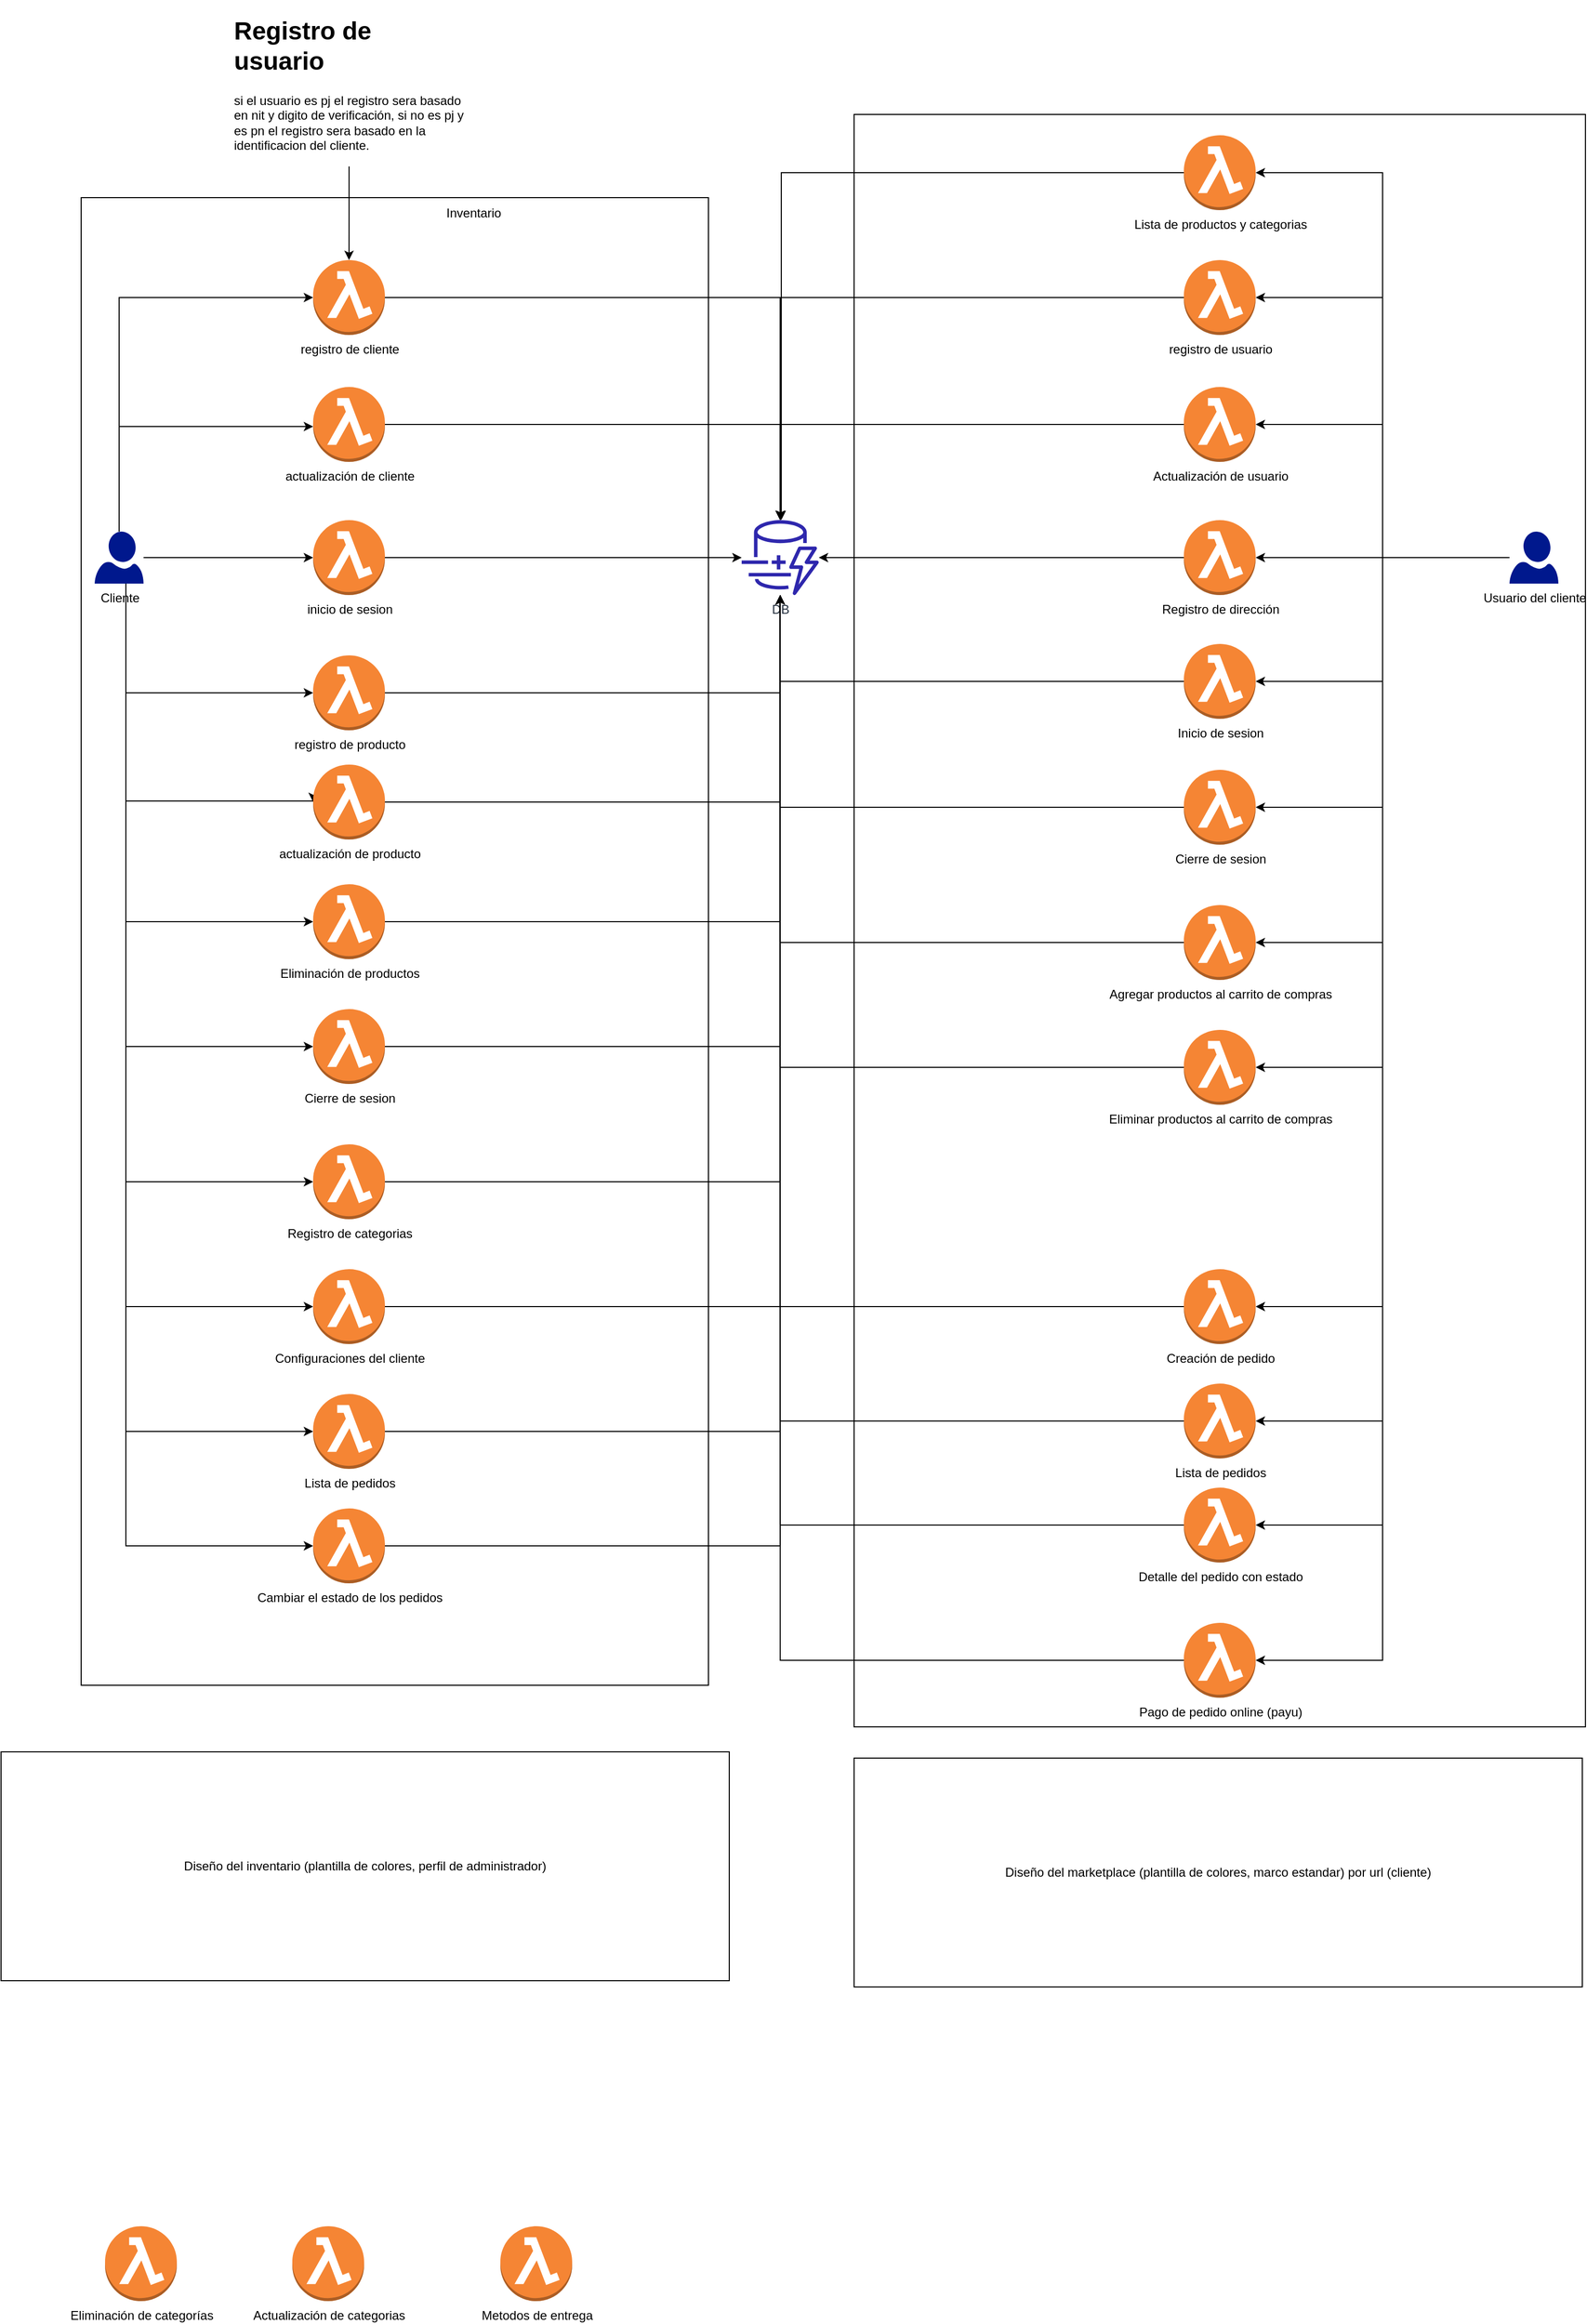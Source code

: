 <mxfile version="20.6.0" type="github">
  <diagram id="SWwhn6ygmo-2-rlE_U04" name="Página-1">
    <mxGraphModel dx="2249" dy="1955" grid="1" gridSize="10" guides="1" tooltips="1" connect="1" arrows="1" fold="1" page="1" pageScale="1" pageWidth="827" pageHeight="1169" math="0" shadow="0">
      <root>
        <mxCell id="0" />
        <mxCell id="1" parent="0" />
        <mxCell id="IfckHsPQXAhz1a2Asdhg-8" value="" style="rounded=0;whiteSpace=wrap;html=1;" parent="1" vertex="1">
          <mxGeometry x="37" y="40" width="603" height="1430" as="geometry" />
        </mxCell>
        <mxCell id="IfckHsPQXAhz1a2Asdhg-2" value="DB" style="sketch=0;outlineConnect=0;fontColor=#232F3E;gradientColor=none;fillColor=#2E27AD;strokeColor=none;dashed=0;verticalLabelPosition=bottom;verticalAlign=top;align=center;html=1;fontSize=12;fontStyle=0;aspect=fixed;pointerEvents=1;shape=mxgraph.aws4.dynamodb_dax;" parent="1" vertex="1">
          <mxGeometry x="670" y="350" width="78" height="72" as="geometry" />
        </mxCell>
        <mxCell id="IfckHsPQXAhz1a2Asdhg-12" style="edgeStyle=orthogonalEdgeStyle;rounded=0;orthogonalLoop=1;jettySize=auto;html=1;entryX=0;entryY=0.5;entryDx=0;entryDy=0;entryPerimeter=0;" parent="1" source="IfckHsPQXAhz1a2Asdhg-3" target="IfckHsPQXAhz1a2Asdhg-5" edge="1">
          <mxGeometry relative="1" as="geometry">
            <Array as="points">
              <mxPoint x="74" y="136" />
            </Array>
          </mxGeometry>
        </mxCell>
        <mxCell id="IfckHsPQXAhz1a2Asdhg-15" style="edgeStyle=orthogonalEdgeStyle;rounded=0;orthogonalLoop=1;jettySize=auto;html=1;" parent="1" source="IfckHsPQXAhz1a2Asdhg-3" target="IfckHsPQXAhz1a2Asdhg-6" edge="1">
          <mxGeometry relative="1" as="geometry">
            <Array as="points">
              <mxPoint x="190" y="260" />
              <mxPoint x="190" y="260" />
            </Array>
          </mxGeometry>
        </mxCell>
        <mxCell id="IfckHsPQXAhz1a2Asdhg-20" style="edgeStyle=orthogonalEdgeStyle;rounded=0;orthogonalLoop=1;jettySize=auto;html=1;entryX=0;entryY=0.5;entryDx=0;entryDy=0;entryPerimeter=0;" parent="1" source="IfckHsPQXAhz1a2Asdhg-3" target="IfckHsPQXAhz1a2Asdhg-19" edge="1">
          <mxGeometry relative="1" as="geometry">
            <Array as="points">
              <mxPoint x="80" y="386" />
            </Array>
          </mxGeometry>
        </mxCell>
        <mxCell id="IfckHsPQXAhz1a2Asdhg-27" style="edgeStyle=orthogonalEdgeStyle;rounded=0;orthogonalLoop=1;jettySize=auto;html=1;entryX=0;entryY=0.5;entryDx=0;entryDy=0;entryPerimeter=0;" parent="1" source="IfckHsPQXAhz1a2Asdhg-3" target="IfckHsPQXAhz1a2Asdhg-7" edge="1">
          <mxGeometry relative="1" as="geometry">
            <Array as="points">
              <mxPoint x="80" y="516" />
            </Array>
          </mxGeometry>
        </mxCell>
        <mxCell id="IfckHsPQXAhz1a2Asdhg-28" style="edgeStyle=orthogonalEdgeStyle;rounded=0;orthogonalLoop=1;jettySize=auto;html=1;entryX=0;entryY=0.5;entryDx=0;entryDy=0;entryPerimeter=0;" parent="1" source="IfckHsPQXAhz1a2Asdhg-3" target="IfckHsPQXAhz1a2Asdhg-18" edge="1">
          <mxGeometry relative="1" as="geometry">
            <Array as="points">
              <mxPoint x="80" y="620" />
            </Array>
          </mxGeometry>
        </mxCell>
        <mxCell id="IfckHsPQXAhz1a2Asdhg-32" style="edgeStyle=orthogonalEdgeStyle;rounded=0;orthogonalLoop=1;jettySize=auto;html=1;entryX=0;entryY=0.5;entryDx=0;entryDy=0;entryPerimeter=0;" parent="1" source="IfckHsPQXAhz1a2Asdhg-3" target="IfckHsPQXAhz1a2Asdhg-31" edge="1">
          <mxGeometry relative="1" as="geometry">
            <Array as="points">
              <mxPoint x="80" y="736" />
            </Array>
          </mxGeometry>
        </mxCell>
        <mxCell id="IfckHsPQXAhz1a2Asdhg-41" style="edgeStyle=orthogonalEdgeStyle;rounded=0;orthogonalLoop=1;jettySize=auto;html=1;entryX=0;entryY=0.5;entryDx=0;entryDy=0;entryPerimeter=0;" parent="1" source="IfckHsPQXAhz1a2Asdhg-3" target="IfckHsPQXAhz1a2Asdhg-40" edge="1">
          <mxGeometry relative="1" as="geometry">
            <Array as="points">
              <mxPoint x="80" y="856" />
            </Array>
          </mxGeometry>
        </mxCell>
        <mxCell id="IfckHsPQXAhz1a2Asdhg-52" style="edgeStyle=orthogonalEdgeStyle;rounded=0;orthogonalLoop=1;jettySize=auto;html=1;entryX=0;entryY=0.5;entryDx=0;entryDy=0;entryPerimeter=0;" parent="1" source="IfckHsPQXAhz1a2Asdhg-3" target="IfckHsPQXAhz1a2Asdhg-49" edge="1">
          <mxGeometry relative="1" as="geometry">
            <Array as="points">
              <mxPoint x="80" y="986" />
            </Array>
          </mxGeometry>
        </mxCell>
        <mxCell id="IfckHsPQXAhz1a2Asdhg-82" style="edgeStyle=orthogonalEdgeStyle;rounded=0;orthogonalLoop=1;jettySize=auto;html=1;entryX=0;entryY=0.5;entryDx=0;entryDy=0;entryPerimeter=0;" parent="1" source="IfckHsPQXAhz1a2Asdhg-3" target="IfckHsPQXAhz1a2Asdhg-81" edge="1">
          <mxGeometry relative="1" as="geometry">
            <Array as="points">
              <mxPoint x="80" y="1106" />
            </Array>
          </mxGeometry>
        </mxCell>
        <mxCell id="ebdpqVHWUUoDEFxzX5Qv-3" style="edgeStyle=orthogonalEdgeStyle;rounded=0;orthogonalLoop=1;jettySize=auto;html=1;entryX=0;entryY=0.5;entryDx=0;entryDy=0;entryPerimeter=0;" parent="1" source="IfckHsPQXAhz1a2Asdhg-3" target="ebdpqVHWUUoDEFxzX5Qv-1" edge="1">
          <mxGeometry relative="1" as="geometry">
            <Array as="points">
              <mxPoint x="80" y="1226" />
            </Array>
          </mxGeometry>
        </mxCell>
        <mxCell id="ebdpqVHWUUoDEFxzX5Qv-4" style="edgeStyle=orthogonalEdgeStyle;rounded=0;orthogonalLoop=1;jettySize=auto;html=1;entryX=0;entryY=0.5;entryDx=0;entryDy=0;entryPerimeter=0;" parent="1" source="IfckHsPQXAhz1a2Asdhg-3" target="ebdpqVHWUUoDEFxzX5Qv-2" edge="1">
          <mxGeometry relative="1" as="geometry">
            <Array as="points">
              <mxPoint x="80" y="1336" />
            </Array>
          </mxGeometry>
        </mxCell>
        <mxCell id="IfckHsPQXAhz1a2Asdhg-3" value="Cliente" style="sketch=0;aspect=fixed;pointerEvents=1;shadow=0;dashed=0;html=1;strokeColor=none;labelPosition=center;verticalLabelPosition=bottom;verticalAlign=top;align=center;fillColor=#00188D;shape=mxgraph.azure.user" parent="1" vertex="1">
          <mxGeometry x="50" y="361" width="47" height="50" as="geometry" />
        </mxCell>
        <mxCell id="IfckHsPQXAhz1a2Asdhg-16" style="edgeStyle=orthogonalEdgeStyle;rounded=0;orthogonalLoop=1;jettySize=auto;html=1;" parent="1" source="IfckHsPQXAhz1a2Asdhg-5" target="IfckHsPQXAhz1a2Asdhg-2" edge="1">
          <mxGeometry relative="1" as="geometry" />
        </mxCell>
        <mxCell id="IfckHsPQXAhz1a2Asdhg-5" value="registro de cliente" style="outlineConnect=0;dashed=0;verticalLabelPosition=bottom;verticalAlign=top;align=center;html=1;shape=mxgraph.aws3.lambda_function;fillColor=#F58534;gradientColor=none;" parent="1" vertex="1">
          <mxGeometry x="260" y="100" width="69" height="72" as="geometry" />
        </mxCell>
        <mxCell id="IfckHsPQXAhz1a2Asdhg-29" style="edgeStyle=orthogonalEdgeStyle;rounded=0;orthogonalLoop=1;jettySize=auto;html=1;" parent="1" source="IfckHsPQXAhz1a2Asdhg-7" target="IfckHsPQXAhz1a2Asdhg-2" edge="1">
          <mxGeometry relative="1" as="geometry" />
        </mxCell>
        <mxCell id="IfckHsPQXAhz1a2Asdhg-7" value="registro de producto" style="outlineConnect=0;dashed=0;verticalLabelPosition=bottom;verticalAlign=top;align=center;html=1;shape=mxgraph.aws3.lambda_function;fillColor=#F58534;gradientColor=none;" parent="1" vertex="1">
          <mxGeometry x="260" y="480" width="69" height="72" as="geometry" />
        </mxCell>
        <mxCell id="IfckHsPQXAhz1a2Asdhg-17" style="edgeStyle=orthogonalEdgeStyle;rounded=0;orthogonalLoop=1;jettySize=auto;html=1;" parent="1" source="IfckHsPQXAhz1a2Asdhg-6" target="IfckHsPQXAhz1a2Asdhg-2" edge="1">
          <mxGeometry relative="1" as="geometry" />
        </mxCell>
        <mxCell id="IfckHsPQXAhz1a2Asdhg-6" value="actualización de cliente" style="outlineConnect=0;dashed=0;verticalLabelPosition=bottom;verticalAlign=top;align=center;html=1;shape=mxgraph.aws3.lambda_function;fillColor=#F58534;gradientColor=none;" parent="1" vertex="1">
          <mxGeometry x="260" y="222" width="69" height="72" as="geometry" />
        </mxCell>
        <mxCell id="IfckHsPQXAhz1a2Asdhg-10" value="Inventario" style="text;html=1;align=center;verticalAlign=middle;resizable=0;points=[];autosize=1;strokeColor=none;fillColor=none;" parent="1" vertex="1">
          <mxGeometry x="374" y="40" width="80" height="30" as="geometry" />
        </mxCell>
        <mxCell id="IfckHsPQXAhz1a2Asdhg-30" style="edgeStyle=orthogonalEdgeStyle;rounded=0;orthogonalLoop=1;jettySize=auto;html=1;" parent="1" source="IfckHsPQXAhz1a2Asdhg-18" target="IfckHsPQXAhz1a2Asdhg-2" edge="1">
          <mxGeometry relative="1" as="geometry" />
        </mxCell>
        <mxCell id="IfckHsPQXAhz1a2Asdhg-18" value="actualización de producto" style="outlineConnect=0;dashed=0;verticalLabelPosition=bottom;verticalAlign=top;align=center;html=1;shape=mxgraph.aws3.lambda_function;fillColor=#F58534;gradientColor=none;" parent="1" vertex="1">
          <mxGeometry x="260" y="585" width="69" height="72" as="geometry" />
        </mxCell>
        <mxCell id="IfckHsPQXAhz1a2Asdhg-23" style="edgeStyle=orthogonalEdgeStyle;rounded=0;orthogonalLoop=1;jettySize=auto;html=1;" parent="1" source="IfckHsPQXAhz1a2Asdhg-19" target="IfckHsPQXAhz1a2Asdhg-2" edge="1">
          <mxGeometry relative="1" as="geometry" />
        </mxCell>
        <mxCell id="IfckHsPQXAhz1a2Asdhg-19" value="inicio de sesion" style="outlineConnect=0;dashed=0;verticalLabelPosition=bottom;verticalAlign=top;align=center;html=1;shape=mxgraph.aws3.lambda_function;fillColor=#F58534;gradientColor=none;" parent="1" vertex="1">
          <mxGeometry x="260" y="350" width="69" height="72" as="geometry" />
        </mxCell>
        <mxCell id="IfckHsPQXAhz1a2Asdhg-25" style="edgeStyle=orthogonalEdgeStyle;rounded=0;orthogonalLoop=1;jettySize=auto;html=1;entryX=0.5;entryY=0;entryDx=0;entryDy=0;entryPerimeter=0;" parent="1" source="IfckHsPQXAhz1a2Asdhg-24" target="IfckHsPQXAhz1a2Asdhg-5" edge="1">
          <mxGeometry relative="1" as="geometry" />
        </mxCell>
        <mxCell id="IfckHsPQXAhz1a2Asdhg-24" value="&lt;h1&gt;Registro de usuario&lt;/h1&gt;&lt;p&gt;si el usuario es pj el registro sera basado en nit y digito de verificación, si no es pj y es pn el registro sera basado en la identificacion del cliente.&lt;/p&gt;" style="text;html=1;strokeColor=none;fillColor=none;spacing=5;spacingTop=-20;whiteSpace=wrap;overflow=hidden;rounded=0;" parent="1" vertex="1">
          <mxGeometry x="179.25" y="-140" width="230.5" height="150" as="geometry" />
        </mxCell>
        <mxCell id="IfckHsPQXAhz1a2Asdhg-33" style="edgeStyle=orthogonalEdgeStyle;rounded=0;orthogonalLoop=1;jettySize=auto;html=1;" parent="1" source="IfckHsPQXAhz1a2Asdhg-31" target="IfckHsPQXAhz1a2Asdhg-2" edge="1">
          <mxGeometry relative="1" as="geometry" />
        </mxCell>
        <mxCell id="IfckHsPQXAhz1a2Asdhg-31" value="Eliminación de productos" style="outlineConnect=0;dashed=0;verticalLabelPosition=bottom;verticalAlign=top;align=center;html=1;shape=mxgraph.aws3.lambda_function;fillColor=#F58534;gradientColor=none;" parent="1" vertex="1">
          <mxGeometry x="260" y="700" width="69" height="72" as="geometry" />
        </mxCell>
        <mxCell id="IfckHsPQXAhz1a2Asdhg-35" value="" style="rounded=0;whiteSpace=wrap;html=1;" parent="1" vertex="1">
          <mxGeometry x="780" y="-40" width="703" height="1550" as="geometry" />
        </mxCell>
        <mxCell id="IfckHsPQXAhz1a2Asdhg-68" style="edgeStyle=orthogonalEdgeStyle;rounded=0;orthogonalLoop=1;jettySize=auto;html=1;" parent="1" source="IfckHsPQXAhz1a2Asdhg-34" target="IfckHsPQXAhz1a2Asdhg-2" edge="1">
          <mxGeometry relative="1" as="geometry" />
        </mxCell>
        <mxCell id="IfckHsPQXAhz1a2Asdhg-34" value="registro de usuario" style="outlineConnect=0;dashed=0;verticalLabelPosition=bottom;verticalAlign=top;align=center;html=1;shape=mxgraph.aws3.lambda_function;fillColor=#F58534;gradientColor=none;" parent="1" vertex="1">
          <mxGeometry x="1097" y="100" width="69" height="72" as="geometry" />
        </mxCell>
        <mxCell id="IfckHsPQXAhz1a2Asdhg-56" style="edgeStyle=orthogonalEdgeStyle;rounded=0;orthogonalLoop=1;jettySize=auto;html=1;entryX=1;entryY=0.5;entryDx=0;entryDy=0;entryPerimeter=0;" parent="1" source="IfckHsPQXAhz1a2Asdhg-36" target="IfckHsPQXAhz1a2Asdhg-48" edge="1">
          <mxGeometry relative="1" as="geometry" />
        </mxCell>
        <mxCell id="IfckHsPQXAhz1a2Asdhg-57" style="edgeStyle=orthogonalEdgeStyle;rounded=0;orthogonalLoop=1;jettySize=auto;html=1;entryX=1;entryY=0.5;entryDx=0;entryDy=0;entryPerimeter=0;" parent="1" source="IfckHsPQXAhz1a2Asdhg-36" target="IfckHsPQXAhz1a2Asdhg-34" edge="1">
          <mxGeometry relative="1" as="geometry" />
        </mxCell>
        <mxCell id="IfckHsPQXAhz1a2Asdhg-58" style="edgeStyle=orthogonalEdgeStyle;rounded=0;orthogonalLoop=1;jettySize=auto;html=1;entryX=1;entryY=0.5;entryDx=0;entryDy=0;entryPerimeter=0;" parent="1" source="IfckHsPQXAhz1a2Asdhg-36" target="IfckHsPQXAhz1a2Asdhg-37" edge="1">
          <mxGeometry relative="1" as="geometry" />
        </mxCell>
        <mxCell id="IfckHsPQXAhz1a2Asdhg-59" style="edgeStyle=orthogonalEdgeStyle;rounded=0;orthogonalLoop=1;jettySize=auto;html=1;entryX=1;entryY=0.5;entryDx=0;entryDy=0;entryPerimeter=0;" parent="1" source="IfckHsPQXAhz1a2Asdhg-36" target="IfckHsPQXAhz1a2Asdhg-38" edge="1">
          <mxGeometry relative="1" as="geometry" />
        </mxCell>
        <mxCell id="IfckHsPQXAhz1a2Asdhg-60" style="edgeStyle=orthogonalEdgeStyle;rounded=0;orthogonalLoop=1;jettySize=auto;html=1;entryX=1;entryY=0.5;entryDx=0;entryDy=0;entryPerimeter=0;" parent="1" source="IfckHsPQXAhz1a2Asdhg-36" target="IfckHsPQXAhz1a2Asdhg-39" edge="1">
          <mxGeometry relative="1" as="geometry" />
        </mxCell>
        <mxCell id="IfckHsPQXAhz1a2Asdhg-61" style="edgeStyle=orthogonalEdgeStyle;rounded=0;orthogonalLoop=1;jettySize=auto;html=1;entryX=1;entryY=0.5;entryDx=0;entryDy=0;entryPerimeter=0;" parent="1" source="IfckHsPQXAhz1a2Asdhg-36" target="IfckHsPQXAhz1a2Asdhg-43" edge="1">
          <mxGeometry relative="1" as="geometry" />
        </mxCell>
        <mxCell id="IfckHsPQXAhz1a2Asdhg-62" style="edgeStyle=orthogonalEdgeStyle;rounded=0;orthogonalLoop=1;jettySize=auto;html=1;entryX=1;entryY=0.5;entryDx=0;entryDy=0;entryPerimeter=0;" parent="1" source="IfckHsPQXAhz1a2Asdhg-36" target="IfckHsPQXAhz1a2Asdhg-46" edge="1">
          <mxGeometry relative="1" as="geometry" />
        </mxCell>
        <mxCell id="IfckHsPQXAhz1a2Asdhg-63" style="edgeStyle=orthogonalEdgeStyle;rounded=0;orthogonalLoop=1;jettySize=auto;html=1;entryX=1;entryY=0.5;entryDx=0;entryDy=0;entryPerimeter=0;" parent="1" source="IfckHsPQXAhz1a2Asdhg-36" target="IfckHsPQXAhz1a2Asdhg-44" edge="1">
          <mxGeometry relative="1" as="geometry" />
        </mxCell>
        <mxCell id="IfckHsPQXAhz1a2Asdhg-64" style="edgeStyle=orthogonalEdgeStyle;rounded=0;orthogonalLoop=1;jettySize=auto;html=1;entryX=1;entryY=0.5;entryDx=0;entryDy=0;entryPerimeter=0;" parent="1" source="IfckHsPQXAhz1a2Asdhg-36" target="IfckHsPQXAhz1a2Asdhg-45" edge="1">
          <mxGeometry relative="1" as="geometry" />
        </mxCell>
        <mxCell id="IfckHsPQXAhz1a2Asdhg-65" style="edgeStyle=orthogonalEdgeStyle;rounded=0;orthogonalLoop=1;jettySize=auto;html=1;entryX=1;entryY=0.5;entryDx=0;entryDy=0;entryPerimeter=0;" parent="1" source="IfckHsPQXAhz1a2Asdhg-36" target="IfckHsPQXAhz1a2Asdhg-55" edge="1">
          <mxGeometry relative="1" as="geometry" />
        </mxCell>
        <mxCell id="IfckHsPQXAhz1a2Asdhg-66" style="edgeStyle=orthogonalEdgeStyle;rounded=0;orthogonalLoop=1;jettySize=auto;html=1;entryX=1;entryY=0.5;entryDx=0;entryDy=0;entryPerimeter=0;" parent="1" source="IfckHsPQXAhz1a2Asdhg-36" target="IfckHsPQXAhz1a2Asdhg-47" edge="1">
          <mxGeometry relative="1" as="geometry" />
        </mxCell>
        <mxCell id="IfckHsPQXAhz1a2Asdhg-79" style="edgeStyle=orthogonalEdgeStyle;rounded=0;orthogonalLoop=1;jettySize=auto;html=1;entryX=1;entryY=0.5;entryDx=0;entryDy=0;entryPerimeter=0;" parent="1" source="IfckHsPQXAhz1a2Asdhg-36" target="IfckHsPQXAhz1a2Asdhg-78" edge="1">
          <mxGeometry relative="1" as="geometry" />
        </mxCell>
        <mxCell id="IfckHsPQXAhz1a2Asdhg-36" value="Usuario del cliente" style="sketch=0;aspect=fixed;pointerEvents=1;shadow=0;dashed=0;html=1;strokeColor=none;labelPosition=center;verticalLabelPosition=bottom;verticalAlign=top;align=center;fillColor=#00188D;shape=mxgraph.azure.user" parent="1" vertex="1">
          <mxGeometry x="1410" y="361" width="47" height="50" as="geometry" />
        </mxCell>
        <mxCell id="IfckHsPQXAhz1a2Asdhg-69" style="edgeStyle=orthogonalEdgeStyle;rounded=0;orthogonalLoop=1;jettySize=auto;html=1;" parent="1" source="IfckHsPQXAhz1a2Asdhg-37" target="IfckHsPQXAhz1a2Asdhg-2" edge="1">
          <mxGeometry relative="1" as="geometry" />
        </mxCell>
        <mxCell id="IfckHsPQXAhz1a2Asdhg-37" value="Actualización de usuario" style="outlineConnect=0;dashed=0;verticalLabelPosition=bottom;verticalAlign=top;align=center;html=1;shape=mxgraph.aws3.lambda_function;fillColor=#F58534;gradientColor=none;" parent="1" vertex="1">
          <mxGeometry x="1097" y="222" width="69" height="72" as="geometry" />
        </mxCell>
        <mxCell id="IfckHsPQXAhz1a2Asdhg-70" style="edgeStyle=orthogonalEdgeStyle;rounded=0;orthogonalLoop=1;jettySize=auto;html=1;" parent="1" source="IfckHsPQXAhz1a2Asdhg-38" target="IfckHsPQXAhz1a2Asdhg-2" edge="1">
          <mxGeometry relative="1" as="geometry" />
        </mxCell>
        <mxCell id="IfckHsPQXAhz1a2Asdhg-38" value="Registro de dirección" style="outlineConnect=0;dashed=0;verticalLabelPosition=bottom;verticalAlign=top;align=center;html=1;shape=mxgraph.aws3.lambda_function;fillColor=#F58534;gradientColor=none;" parent="1" vertex="1">
          <mxGeometry x="1097" y="350" width="69" height="72" as="geometry" />
        </mxCell>
        <mxCell id="IfckHsPQXAhz1a2Asdhg-71" style="edgeStyle=orthogonalEdgeStyle;rounded=0;orthogonalLoop=1;jettySize=auto;html=1;" parent="1" source="IfckHsPQXAhz1a2Asdhg-39" target="IfckHsPQXAhz1a2Asdhg-2" edge="1">
          <mxGeometry relative="1" as="geometry" />
        </mxCell>
        <mxCell id="IfckHsPQXAhz1a2Asdhg-39" value="Inicio de sesion" style="outlineConnect=0;dashed=0;verticalLabelPosition=bottom;verticalAlign=top;align=center;html=1;shape=mxgraph.aws3.lambda_function;fillColor=#F58534;gradientColor=none;" parent="1" vertex="1">
          <mxGeometry x="1097" y="469" width="69" height="72" as="geometry" />
        </mxCell>
        <mxCell id="IfckHsPQXAhz1a2Asdhg-42" style="edgeStyle=orthogonalEdgeStyle;rounded=0;orthogonalLoop=1;jettySize=auto;html=1;" parent="1" source="IfckHsPQXAhz1a2Asdhg-40" target="IfckHsPQXAhz1a2Asdhg-2" edge="1">
          <mxGeometry relative="1" as="geometry" />
        </mxCell>
        <mxCell id="IfckHsPQXAhz1a2Asdhg-40" value="Cierre de sesion" style="outlineConnect=0;dashed=0;verticalLabelPosition=bottom;verticalAlign=top;align=center;html=1;shape=mxgraph.aws3.lambda_function;fillColor=#F58534;gradientColor=none;" parent="1" vertex="1">
          <mxGeometry x="260" y="820" width="69" height="72" as="geometry" />
        </mxCell>
        <mxCell id="IfckHsPQXAhz1a2Asdhg-72" style="edgeStyle=orthogonalEdgeStyle;rounded=0;orthogonalLoop=1;jettySize=auto;html=1;" parent="1" source="IfckHsPQXAhz1a2Asdhg-43" target="IfckHsPQXAhz1a2Asdhg-2" edge="1">
          <mxGeometry relative="1" as="geometry" />
        </mxCell>
        <mxCell id="IfckHsPQXAhz1a2Asdhg-43" value="Cierre de sesion" style="outlineConnect=0;dashed=0;verticalLabelPosition=bottom;verticalAlign=top;align=center;html=1;shape=mxgraph.aws3.lambda_function;fillColor=#F58534;gradientColor=none;" parent="1" vertex="1">
          <mxGeometry x="1097" y="590" width="69" height="72" as="geometry" />
        </mxCell>
        <mxCell id="IfckHsPQXAhz1a2Asdhg-74" style="edgeStyle=orthogonalEdgeStyle;rounded=0;orthogonalLoop=1;jettySize=auto;html=1;" parent="1" source="IfckHsPQXAhz1a2Asdhg-44" target="IfckHsPQXAhz1a2Asdhg-2" edge="1">
          <mxGeometry relative="1" as="geometry" />
        </mxCell>
        <mxCell id="IfckHsPQXAhz1a2Asdhg-44" value="Creación de pedido" style="outlineConnect=0;dashed=0;verticalLabelPosition=bottom;verticalAlign=top;align=center;html=1;shape=mxgraph.aws3.lambda_function;fillColor=#F58534;gradientColor=none;" parent="1" vertex="1">
          <mxGeometry x="1097" y="1070" width="69" height="72" as="geometry" />
        </mxCell>
        <mxCell id="IfckHsPQXAhz1a2Asdhg-75" style="edgeStyle=orthogonalEdgeStyle;rounded=0;orthogonalLoop=1;jettySize=auto;html=1;" parent="1" source="IfckHsPQXAhz1a2Asdhg-45" target="IfckHsPQXAhz1a2Asdhg-2" edge="1">
          <mxGeometry relative="1" as="geometry" />
        </mxCell>
        <mxCell id="IfckHsPQXAhz1a2Asdhg-45" value="Lista de pedidos" style="outlineConnect=0;dashed=0;verticalLabelPosition=bottom;verticalAlign=top;align=center;html=1;shape=mxgraph.aws3.lambda_function;fillColor=#F58534;gradientColor=none;" parent="1" vertex="1">
          <mxGeometry x="1097" y="1180" width="69" height="72" as="geometry" />
        </mxCell>
        <mxCell id="IfckHsPQXAhz1a2Asdhg-73" style="edgeStyle=orthogonalEdgeStyle;rounded=0;orthogonalLoop=1;jettySize=auto;html=1;" parent="1" source="IfckHsPQXAhz1a2Asdhg-46" target="IfckHsPQXAhz1a2Asdhg-2" edge="1">
          <mxGeometry relative="1" as="geometry" />
        </mxCell>
        <mxCell id="IfckHsPQXAhz1a2Asdhg-46" value="Agregar productos al carrito de compras" style="outlineConnect=0;dashed=0;verticalLabelPosition=bottom;verticalAlign=top;align=center;html=1;shape=mxgraph.aws3.lambda_function;fillColor=#F58534;gradientColor=none;" parent="1" vertex="1">
          <mxGeometry x="1097" y="720" width="69" height="72" as="geometry" />
        </mxCell>
        <mxCell id="IfckHsPQXAhz1a2Asdhg-77" style="edgeStyle=orthogonalEdgeStyle;rounded=0;orthogonalLoop=1;jettySize=auto;html=1;" parent="1" source="IfckHsPQXAhz1a2Asdhg-47" target="IfckHsPQXAhz1a2Asdhg-2" edge="1">
          <mxGeometry relative="1" as="geometry" />
        </mxCell>
        <mxCell id="IfckHsPQXAhz1a2Asdhg-47" value="Pago de pedido online (payu)" style="outlineConnect=0;dashed=0;verticalLabelPosition=bottom;verticalAlign=top;align=center;html=1;shape=mxgraph.aws3.lambda_function;fillColor=#F58534;gradientColor=none;" parent="1" vertex="1">
          <mxGeometry x="1097" y="1410" width="69" height="72" as="geometry" />
        </mxCell>
        <mxCell id="IfckHsPQXAhz1a2Asdhg-67" style="edgeStyle=orthogonalEdgeStyle;rounded=0;orthogonalLoop=1;jettySize=auto;html=1;" parent="1" source="IfckHsPQXAhz1a2Asdhg-48" target="IfckHsPQXAhz1a2Asdhg-2" edge="1">
          <mxGeometry relative="1" as="geometry">
            <Array as="points">
              <mxPoint x="710" y="16" />
            </Array>
          </mxGeometry>
        </mxCell>
        <mxCell id="IfckHsPQXAhz1a2Asdhg-48" value="Lista de productos y categorias" style="outlineConnect=0;dashed=0;verticalLabelPosition=bottom;verticalAlign=top;align=center;html=1;shape=mxgraph.aws3.lambda_function;fillColor=#F58534;gradientColor=none;" parent="1" vertex="1">
          <mxGeometry x="1097" y="-20" width="69" height="72" as="geometry" />
        </mxCell>
        <mxCell id="IfckHsPQXAhz1a2Asdhg-53" style="edgeStyle=orthogonalEdgeStyle;rounded=0;orthogonalLoop=1;jettySize=auto;html=1;" parent="1" source="IfckHsPQXAhz1a2Asdhg-49" target="IfckHsPQXAhz1a2Asdhg-2" edge="1">
          <mxGeometry relative="1" as="geometry" />
        </mxCell>
        <mxCell id="IfckHsPQXAhz1a2Asdhg-49" value="Registro de categorias" style="outlineConnect=0;dashed=0;verticalLabelPosition=bottom;verticalAlign=top;align=center;html=1;shape=mxgraph.aws3.lambda_function;fillColor=#F58534;gradientColor=none;" parent="1" vertex="1">
          <mxGeometry x="260" y="950" width="69" height="72" as="geometry" />
        </mxCell>
        <mxCell id="IfckHsPQXAhz1a2Asdhg-50" value="Actualización de categorias" style="outlineConnect=0;dashed=0;verticalLabelPosition=bottom;verticalAlign=top;align=center;html=1;shape=mxgraph.aws3.lambda_function;fillColor=#F58534;gradientColor=none;" parent="1" vertex="1">
          <mxGeometry x="240" y="1990" width="69" height="72" as="geometry" />
        </mxCell>
        <mxCell id="IfckHsPQXAhz1a2Asdhg-51" value="Eliminación de categorías" style="outlineConnect=0;dashed=0;verticalLabelPosition=bottom;verticalAlign=top;align=center;html=1;shape=mxgraph.aws3.lambda_function;fillColor=#F58534;gradientColor=none;" parent="1" vertex="1">
          <mxGeometry x="60" y="1990" width="69" height="72" as="geometry" />
        </mxCell>
        <mxCell id="IfckHsPQXAhz1a2Asdhg-54" value="Diseño del marketplace (plantilla de colores, marco estandar) por url (cliente)" style="rounded=0;whiteSpace=wrap;html=1;" parent="1" vertex="1">
          <mxGeometry x="780" y="1540" width="700" height="220" as="geometry" />
        </mxCell>
        <mxCell id="IfckHsPQXAhz1a2Asdhg-76" style="edgeStyle=orthogonalEdgeStyle;rounded=0;orthogonalLoop=1;jettySize=auto;html=1;" parent="1" source="IfckHsPQXAhz1a2Asdhg-55" target="IfckHsPQXAhz1a2Asdhg-2" edge="1">
          <mxGeometry relative="1" as="geometry" />
        </mxCell>
        <mxCell id="IfckHsPQXAhz1a2Asdhg-55" value="Detalle del pedido con estado" style="outlineConnect=0;dashed=0;verticalLabelPosition=bottom;verticalAlign=top;align=center;html=1;shape=mxgraph.aws3.lambda_function;fillColor=#F58534;gradientColor=none;" parent="1" vertex="1">
          <mxGeometry x="1097" y="1280" width="69" height="72" as="geometry" />
        </mxCell>
        <mxCell id="IfckHsPQXAhz1a2Asdhg-80" style="edgeStyle=orthogonalEdgeStyle;rounded=0;orthogonalLoop=1;jettySize=auto;html=1;" parent="1" source="IfckHsPQXAhz1a2Asdhg-78" target="IfckHsPQXAhz1a2Asdhg-2" edge="1">
          <mxGeometry relative="1" as="geometry" />
        </mxCell>
        <mxCell id="IfckHsPQXAhz1a2Asdhg-78" value="Eliminar productos al carrito de compras" style="outlineConnect=0;dashed=0;verticalLabelPosition=bottom;verticalAlign=top;align=center;html=1;shape=mxgraph.aws3.lambda_function;fillColor=#F58534;gradientColor=none;" parent="1" vertex="1">
          <mxGeometry x="1097" y="840" width="69" height="72" as="geometry" />
        </mxCell>
        <mxCell id="IfckHsPQXAhz1a2Asdhg-83" style="edgeStyle=orthogonalEdgeStyle;rounded=0;orthogonalLoop=1;jettySize=auto;html=1;" parent="1" source="IfckHsPQXAhz1a2Asdhg-81" target="IfckHsPQXAhz1a2Asdhg-2" edge="1">
          <mxGeometry relative="1" as="geometry" />
        </mxCell>
        <mxCell id="IfckHsPQXAhz1a2Asdhg-81" value="Configuraciones del cliente" style="outlineConnect=0;dashed=0;verticalLabelPosition=bottom;verticalAlign=top;align=center;html=1;shape=mxgraph.aws3.lambda_function;fillColor=#F58534;gradientColor=none;" parent="1" vertex="1">
          <mxGeometry x="260" y="1070" width="69" height="72" as="geometry" />
        </mxCell>
        <mxCell id="ebdpqVHWUUoDEFxzX5Qv-5" style="edgeStyle=orthogonalEdgeStyle;rounded=0;orthogonalLoop=1;jettySize=auto;html=1;" parent="1" source="ebdpqVHWUUoDEFxzX5Qv-1" target="IfckHsPQXAhz1a2Asdhg-2" edge="1">
          <mxGeometry relative="1" as="geometry" />
        </mxCell>
        <mxCell id="ebdpqVHWUUoDEFxzX5Qv-1" value="Lista de pedidos" style="outlineConnect=0;dashed=0;verticalLabelPosition=bottom;verticalAlign=top;align=center;html=1;shape=mxgraph.aws3.lambda_function;fillColor=#F58534;gradientColor=none;" parent="1" vertex="1">
          <mxGeometry x="260" y="1190" width="69" height="72" as="geometry" />
        </mxCell>
        <mxCell id="ebdpqVHWUUoDEFxzX5Qv-6" style="edgeStyle=orthogonalEdgeStyle;rounded=0;orthogonalLoop=1;jettySize=auto;html=1;" parent="1" source="ebdpqVHWUUoDEFxzX5Qv-2" target="IfckHsPQXAhz1a2Asdhg-2" edge="1">
          <mxGeometry relative="1" as="geometry" />
        </mxCell>
        <mxCell id="ebdpqVHWUUoDEFxzX5Qv-2" value="Cambiar el estado de los pedidos" style="outlineConnect=0;dashed=0;verticalLabelPosition=bottom;verticalAlign=top;align=center;html=1;shape=mxgraph.aws3.lambda_function;fillColor=#F58534;gradientColor=none;" parent="1" vertex="1">
          <mxGeometry x="260" y="1300" width="69" height="72" as="geometry" />
        </mxCell>
        <mxCell id="ebdpqVHWUUoDEFxzX5Qv-7" value="Metodos de entrega" style="outlineConnect=0;dashed=0;verticalLabelPosition=bottom;verticalAlign=top;align=center;html=1;shape=mxgraph.aws3.lambda_function;fillColor=#F58534;gradientColor=none;" parent="1" vertex="1">
          <mxGeometry x="440" y="1990" width="69" height="72" as="geometry" />
        </mxCell>
        <mxCell id="hHfQiztoo-CLlw-ymlX1-1" value="Diseño del inventario (plantilla de colores, perfil de administrador)" style="rounded=0;whiteSpace=wrap;html=1;" vertex="1" parent="1">
          <mxGeometry x="-40" y="1534" width="700" height="220" as="geometry" />
        </mxCell>
      </root>
    </mxGraphModel>
  </diagram>
</mxfile>
